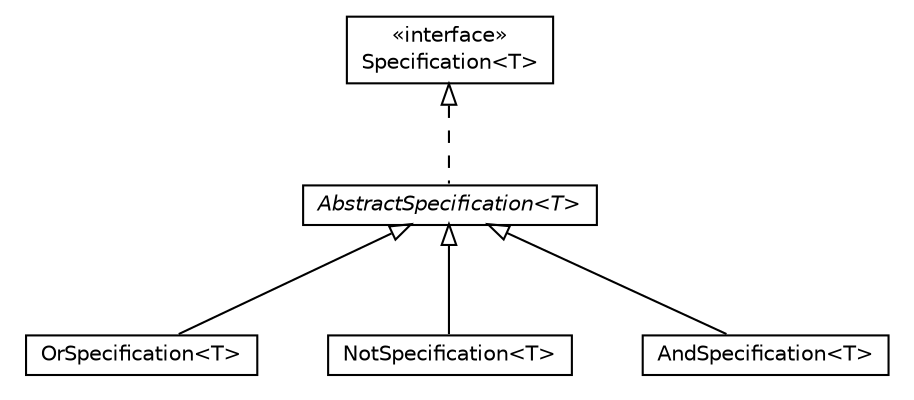 #!/usr/local/bin/dot
#
# Class diagram 
# Generated by UMLGraph version R5_6_6-8-g8d7759 (http://www.umlgraph.org/)
#

digraph G {
	edge [fontname="Helvetica",fontsize=10,labelfontname="Helvetica",labelfontsize=10];
	node [fontname="Helvetica",fontsize=10,shape=plaintext];
	nodesep=0.25;
	ranksep=0.5;
	// org.dayatang.domain.specification.Specification<T>
	c1765 [label=<<table title="org.dayatang.domain.specification.Specification" border="0" cellborder="1" cellspacing="0" cellpadding="2" port="p" href="./Specification.html">
		<tr><td><table border="0" cellspacing="0" cellpadding="1">
<tr><td align="center" balign="center"> &#171;interface&#187; </td></tr>
<tr><td align="center" balign="center"> Specification&lt;T&gt; </td></tr>
		</table></td></tr>
		</table>>, URL="./Specification.html", fontname="Helvetica", fontcolor="black", fontsize=10.0];
	// org.dayatang.domain.specification.OrSpecification<T>
	c1766 [label=<<table title="org.dayatang.domain.specification.OrSpecification" border="0" cellborder="1" cellspacing="0" cellpadding="2" port="p" href="./OrSpecification.html">
		<tr><td><table border="0" cellspacing="0" cellpadding="1">
<tr><td align="center" balign="center"> OrSpecification&lt;T&gt; </td></tr>
		</table></td></tr>
		</table>>, URL="./OrSpecification.html", fontname="Helvetica", fontcolor="black", fontsize=10.0];
	// org.dayatang.domain.specification.NotSpecification<T>
	c1767 [label=<<table title="org.dayatang.domain.specification.NotSpecification" border="0" cellborder="1" cellspacing="0" cellpadding="2" port="p" href="./NotSpecification.html">
		<tr><td><table border="0" cellspacing="0" cellpadding="1">
<tr><td align="center" balign="center"> NotSpecification&lt;T&gt; </td></tr>
		</table></td></tr>
		</table>>, URL="./NotSpecification.html", fontname="Helvetica", fontcolor="black", fontsize=10.0];
	// org.dayatang.domain.specification.AndSpecification<T>
	c1768 [label=<<table title="org.dayatang.domain.specification.AndSpecification" border="0" cellborder="1" cellspacing="0" cellpadding="2" port="p" href="./AndSpecification.html">
		<tr><td><table border="0" cellspacing="0" cellpadding="1">
<tr><td align="center" balign="center"> AndSpecification&lt;T&gt; </td></tr>
		</table></td></tr>
		</table>>, URL="./AndSpecification.html", fontname="Helvetica", fontcolor="black", fontsize=10.0];
	// org.dayatang.domain.specification.AbstractSpecification<T>
	c1769 [label=<<table title="org.dayatang.domain.specification.AbstractSpecification" border="0" cellborder="1" cellspacing="0" cellpadding="2" port="p" href="./AbstractSpecification.html">
		<tr><td><table border="0" cellspacing="0" cellpadding="1">
<tr><td align="center" balign="center"><font face="Helvetica-Oblique"> AbstractSpecification&lt;T&gt; </font></td></tr>
		</table></td></tr>
		</table>>, URL="./AbstractSpecification.html", fontname="Helvetica", fontcolor="black", fontsize=10.0];
	//org.dayatang.domain.specification.OrSpecification<T> extends org.dayatang.domain.specification.AbstractSpecification<T>
	c1769:p -> c1766:p [dir=back,arrowtail=empty];
	//org.dayatang.domain.specification.NotSpecification<T> extends org.dayatang.domain.specification.AbstractSpecification<T>
	c1769:p -> c1767:p [dir=back,arrowtail=empty];
	//org.dayatang.domain.specification.AndSpecification<T> extends org.dayatang.domain.specification.AbstractSpecification<T>
	c1769:p -> c1768:p [dir=back,arrowtail=empty];
	//org.dayatang.domain.specification.AbstractSpecification<T> implements org.dayatang.domain.specification.Specification<T>
	c1765:p -> c1769:p [dir=back,arrowtail=empty,style=dashed];
}

